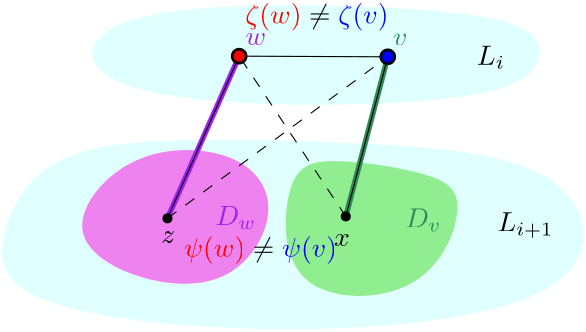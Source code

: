 <?xml version="1.0"?>
<!DOCTYPE ipe SYSTEM "ipe.dtd">
<ipe version="70212" creator="Ipe 7.2.13">
<info created="D:20200519103354" modified="D:20200519134050"/>
<ipestyle name="basic">
<symbol name="arrow/arc(spx)">
<path stroke="sym-stroke" fill="sym-stroke" pen="sym-pen">
0 0 m
-1 0.333 l
-1 -0.333 l
h
</path>
</symbol>
<symbol name="arrow/farc(spx)">
<path stroke="sym-stroke" fill="white" pen="sym-pen">
0 0 m
-1 0.333 l
-1 -0.333 l
h
</path>
</symbol>
<symbol name="arrow/ptarc(spx)">
<path stroke="sym-stroke" fill="sym-stroke" pen="sym-pen">
0 0 m
-1 0.333 l
-0.8 0 l
-1 -0.333 l
h
</path>
</symbol>
<symbol name="arrow/fptarc(spx)">
<path stroke="sym-stroke" fill="white" pen="sym-pen">
0 0 m
-1 0.333 l
-0.8 0 l
-1 -0.333 l
h
</path>
</symbol>
<symbol name="mark/circle(sx)" transformations="translations">
<path fill="sym-stroke">
0.6 0 0 0.6 0 0 e
0.4 0 0 0.4 0 0 e
</path>
</symbol>
<symbol name="mark/disk(sx)" transformations="translations">
<path fill="sym-stroke">
0.6 0 0 0.6 0 0 e
</path>
</symbol>
<symbol name="mark/fdisk(sfx)" transformations="translations">
<group>
<path fill="sym-fill">
0.5 0 0 0.5 0 0 e
</path>
<path fill="sym-stroke" fillrule="eofill">
0.6 0 0 0.6 0 0 e
0.4 0 0 0.4 0 0 e
</path>
</group>
</symbol>
<symbol name="mark/box(sx)" transformations="translations">
<path fill="sym-stroke" fillrule="eofill">
-0.6 -0.6 m
0.6 -0.6 l
0.6 0.6 l
-0.6 0.6 l
h
-0.4 -0.4 m
0.4 -0.4 l
0.4 0.4 l
-0.4 0.4 l
h
</path>
</symbol>
<symbol name="mark/square(sx)" transformations="translations">
<path fill="sym-stroke">
-0.6 -0.6 m
0.6 -0.6 l
0.6 0.6 l
-0.6 0.6 l
h
</path>
</symbol>
<symbol name="mark/fsquare(sfx)" transformations="translations">
<group>
<path fill="sym-fill">
-0.5 -0.5 m
0.5 -0.5 l
0.5 0.5 l
-0.5 0.5 l
h
</path>
<path fill="sym-stroke" fillrule="eofill">
-0.6 -0.6 m
0.6 -0.6 l
0.6 0.6 l
-0.6 0.6 l
h
-0.4 -0.4 m
0.4 -0.4 l
0.4 0.4 l
-0.4 0.4 l
h
</path>
</group>
</symbol>
<symbol name="mark/cross(sx)" transformations="translations">
<group>
<path fill="sym-stroke">
-0.43 -0.57 m
0.57 0.43 l
0.43 0.57 l
-0.57 -0.43 l
h
</path>
<path fill="sym-stroke">
-0.43 0.57 m
0.57 -0.43 l
0.43 -0.57 l
-0.57 0.43 l
h
</path>
</group>
</symbol>
<symbol name="arrow/fnormal(spx)">
<path stroke="sym-stroke" fill="white" pen="sym-pen">
0 0 m
-1 0.333 l
-1 -0.333 l
h
</path>
</symbol>
<symbol name="arrow/pointed(spx)">
<path stroke="sym-stroke" fill="sym-stroke" pen="sym-pen">
0 0 m
-1 0.333 l
-0.8 0 l
-1 -0.333 l
h
</path>
</symbol>
<symbol name="arrow/fpointed(spx)">
<path stroke="sym-stroke" fill="white" pen="sym-pen">
0 0 m
-1 0.333 l
-0.8 0 l
-1 -0.333 l
h
</path>
</symbol>
<symbol name="arrow/linear(spx)">
<path stroke="sym-stroke" pen="sym-pen">
-1 0.333 m
0 0 l
-1 -0.333 l
</path>
</symbol>
<symbol name="arrow/fdouble(spx)">
<path stroke="sym-stroke" fill="white" pen="sym-pen">
0 0 m
-1 0.333 l
-1 -0.333 l
h
-1 0 m
-2 0.333 l
-2 -0.333 l
h
</path>
</symbol>
<symbol name="arrow/double(spx)">
<path stroke="sym-stroke" fill="sym-stroke" pen="sym-pen">
0 0 m
-1 0.333 l
-1 -0.333 l
h
-1 0 m
-2 0.333 l
-2 -0.333 l
h
</path>
</symbol>
<pen name="heavier" value="0.8"/>
<pen name="fat" value="1.2"/>
<pen name="ultrafat" value="2"/>
<symbolsize name="large" value="5"/>
<symbolsize name="small" value="2"/>
<symbolsize name="tiny" value="1.1"/>
<arrowsize name="large" value="10"/>
<arrowsize name="small" value="5"/>
<arrowsize name="tiny" value="3"/>
<color name="red" value="1 0 0"/>
<color name="green" value="0 1 0"/>
<color name="blue" value="0 0 1"/>
<color name="yellow" value="1 1 0"/>
<color name="orange" value="1 0.647 0"/>
<color name="gold" value="1 0.843 0"/>
<color name="purple" value="0.627 0.125 0.941"/>
<color name="gray" value="0.745"/>
<color name="brown" value="0.647 0.165 0.165"/>
<color name="navy" value="0 0 0.502"/>
<color name="pink" value="1 0.753 0.796"/>
<color name="seagreen" value="0.18 0.545 0.341"/>
<color name="turquoise" value="0.251 0.878 0.816"/>
<color name="violet" value="0.933 0.51 0.933"/>
<color name="darkblue" value="0 0 0.545"/>
<color name="darkcyan" value="0 0.545 0.545"/>
<color name="darkgray" value="0.663"/>
<color name="darkgreen" value="0 0.392 0"/>
<color name="darkmagenta" value="0.545 0 0.545"/>
<color name="darkorange" value="1 0.549 0"/>
<color name="darkred" value="0.545 0 0"/>
<color name="lightblue" value="0.678 0.847 0.902"/>
<color name="lightcyan" value="0.878 1 1"/>
<color name="lightgray" value="0.827"/>
<color name="lightgreen" value="0.565 0.933 0.565"/>
<color name="lightyellow" value="1 1 0.878"/>
<dashstyle name="dashed" value="[4] 0"/>
<dashstyle name="dotted" value="[1 3] 0"/>
<dashstyle name="dash dotted" value="[4 2 1 2] 0"/>
<dashstyle name="dash dot dotted" value="[4 2 1 2 1 2] 0"/>
<textsize name="large" value="\large"/>
<textsize name="small" value="\small"/>
<textsize name="tiny" value="\tiny"/>
<textsize name="Large" value="\Large"/>
<textsize name="LARGE" value="\LARGE"/>
<textsize name="huge" value="\huge"/>
<textsize name="Huge" value="\Huge"/>
<textsize name="footnote" value="\footnotesize"/>
<textstyle name="center" begin="\begin{center}" end="\end{center}"/>
<textstyle name="itemize" begin="\begin{itemize}" end="\end{itemize}"/>
<textstyle name="item" begin="\begin{itemize}\item{}" end="\end{itemize}"/>
<gridsize name="4 pts" value="4"/>
<gridsize name="8 pts (~3 mm)" value="8"/>
<gridsize name="16 pts (~6 mm)" value="16"/>
<gridsize name="32 pts (~12 mm)" value="32"/>
<gridsize name="10 pts (~3.5 mm)" value="10"/>
<gridsize name="20 pts (~7 mm)" value="20"/>
<gridsize name="14 pts (~5 mm)" value="14"/>
<gridsize name="28 pts (~10 mm)" value="28"/>
<gridsize name="56 pts (~20 mm)" value="56"/>
<anglesize name="90 deg" value="90"/>
<anglesize name="60 deg" value="60"/>
<anglesize name="45 deg" value="45"/>
<anglesize name="30 deg" value="30"/>
<anglesize name="22.5 deg" value="22.5"/>
<opacity name="10%" value="0.1"/>
<opacity name="30%" value="0.3"/>
<opacity name="50%" value="0.5"/>
<opacity name="75%" value="0.75"/>
<tiling name="falling" angle="-60" step="4" width="1"/>
<tiling name="rising" angle="30" step="4" width="1"/>
</ipestyle>
<page>
<layer name="alpha"/>
<view layers="alpha" active="alpha"/>
<path layer="alpha" fill="lightcyan">
401.584 400.162
395.536 416.91
311.33 421.097
232.94 417.608
232.707 382.949
384.37 383.181 u
</path>
<path fill="lightcyan">
333.893 370.62
269.227 372.249
219.914 368.294
202.468 337.357
205.026 311.072
303.654 299.441
422.054 310.839
414.61 365.038 u
</path>
<path fill="lightgreen">
362.04 359.455
320.402 365.735
306.445 360.153
305.05 313.63
358.085 313.398
372.972 350.15 u
</path>
<path fill="violet">
253.41 319.446
288.301 317.817
305.98 346.661
291.558 368.294
250.386 369.457
224.566 337.589 u
</path>
<path stroke="seagreen" pen="ultrafat">
343.663 401.325 m
328.543 343.87 l
</path>
<path stroke="purple" pen="ultrafat">
290.163 401.558 m
264.342 343.172 l
</path>
<use matrix="1 0 0 1 109.095 38.6136" name="mark/disk(sx)" pos="219.448 305.256" size="normal" stroke="black"/>
<use matrix="1 0 0 1 -42.8006 40.9397" name="mark/disk(sx)" pos="307.143 302.232" size="normal" stroke="black"/>
<text matrix="1 0 0 1 112.095 47.6136" transformations="translations" pos="215.029 289.904" stroke="black" type="label" width="5.694" height="4.289" depth="0" halign="center" valign="top" style="math">x</text>
<text matrix="1 0 0 1 -38.8006 41.9397" transformations="translations" pos="303.421 296.65" stroke="black" type="label" width="5.071" height="4.289" depth="0" halign="center" valign="top" style="math">z</text>
<text matrix="1 0 0 1 -7 -5" transformations="translations" pos="352.502 410.397" stroke="seagreen" type="label" width="5.187" height="4.289" depth="0" valign="baseline" style="math">v</text>
<text matrix="1 0 0 1 -1 -3" transformations="translations" pos="293.419 408.536" stroke="purple" type="label" width="7.401" height="4.289" depth="0" valign="baseline" style="math">w</text>
<path stroke="black">
290.162 401.558 m
264.342 343.172 l
</path>
<path stroke="black">
343.663 401.325 m
328.543 343.87 l
</path>
<path stroke="black">
290.162 401.558 m
343.663 401.325 l
</path>
<path stroke="black" dash="dashed">
328.543 343.87 m
290.162 401.558 l
</path>
<text matrix="1 0 0 1 -6 2" transformations="translations" pos="287.604 338.752" stroke="purple" type="label" width="14.697" height="6.812" depth="1.49" valign="baseline" style="math">D_w</text>
<text transformations="translations" pos="349.944 339.915" stroke="seagreen" type="label" width="12.982" height="6.812" depth="1.49" valign="baseline" style="math">D_v</text>
<text matrix="1 0 0 1 -4 -4" transformations="translations" pos="379.718 402.488" stroke="black" type="label" width="10.097" height="6.812" depth="1.49" valign="baseline" style="math">L_i</text>
<text matrix="1 0 0 1 -1 0" transformations="translations" pos="384.138 338.52" stroke="black" type="label" width="20.184" height="6.812" depth="2.32" valign="baseline" style="math">L_{i+1}</text>
<path stroke="black" dash="dashed">
264.342 343.172 m
343.663 401.325 l
</path>
<use matrix="1 0 0 1 29.5417 0.697837" name="mark/fdisk(sfx)" pos="260.621 400.86" size="large" stroke="black" fill="red"/>
<use name="mark/fdisk(sfx)" pos="343.663 401.325" size="large" stroke="black" fill="blue"/>
<text matrix="1 0 0 1 -27.6654 -2.69707" transformations="translations" pos="320 416" stroke="black" type="label" width="51.555" height="7.473" depth="2.49" valign="baseline" style="math">{\color{red}\zeta(w)}\neq{\color{blue}\zeta(v)}</text>
<text matrix="1 0 0 1 -49.6654 -86.6971" transformations="translations" pos="320 416" stroke="black" type="label" width="55.062" height="7.473" depth="2.49" valign="baseline" style="math">{\color{red}\psi(w)}\neq{\color{blue}\psi(v)}</text>
</page>
</ipe>
